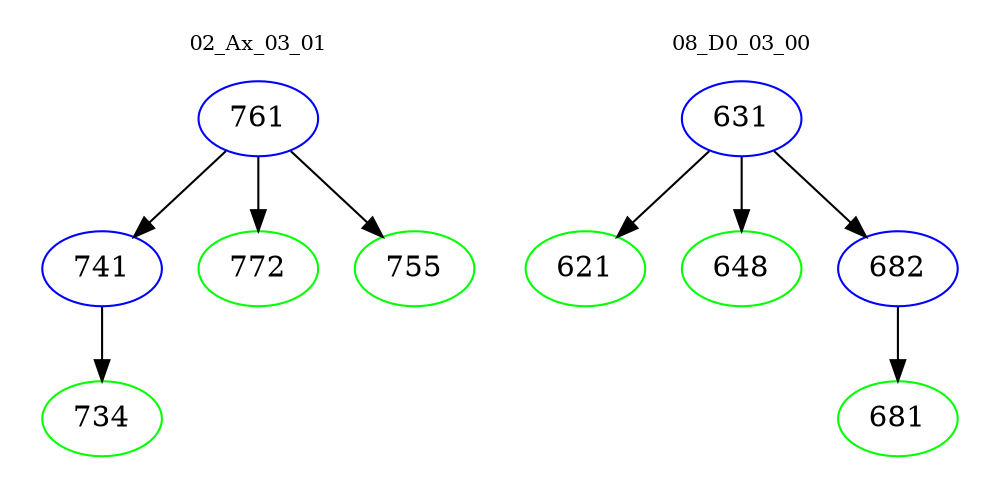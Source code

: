 digraph{
subgraph cluster_0 {
color = white
label = "02_Ax_03_01";
fontsize=10;
T0_761 [label="761", color="blue"]
T0_761 -> T0_741 [color="black"]
T0_741 [label="741", color="blue"]
T0_741 -> T0_734 [color="black"]
T0_734 [label="734", color="green"]
T0_761 -> T0_772 [color="black"]
T0_772 [label="772", color="green"]
T0_761 -> T0_755 [color="black"]
T0_755 [label="755", color="green"]
}
subgraph cluster_1 {
color = white
label = "08_D0_03_00";
fontsize=10;
T1_631 [label="631", color="blue"]
T1_631 -> T1_621 [color="black"]
T1_621 [label="621", color="green"]
T1_631 -> T1_648 [color="black"]
T1_648 [label="648", color="green"]
T1_631 -> T1_682 [color="black"]
T1_682 [label="682", color="blue"]
T1_682 -> T1_681 [color="black"]
T1_681 [label="681", color="green"]
}
}
